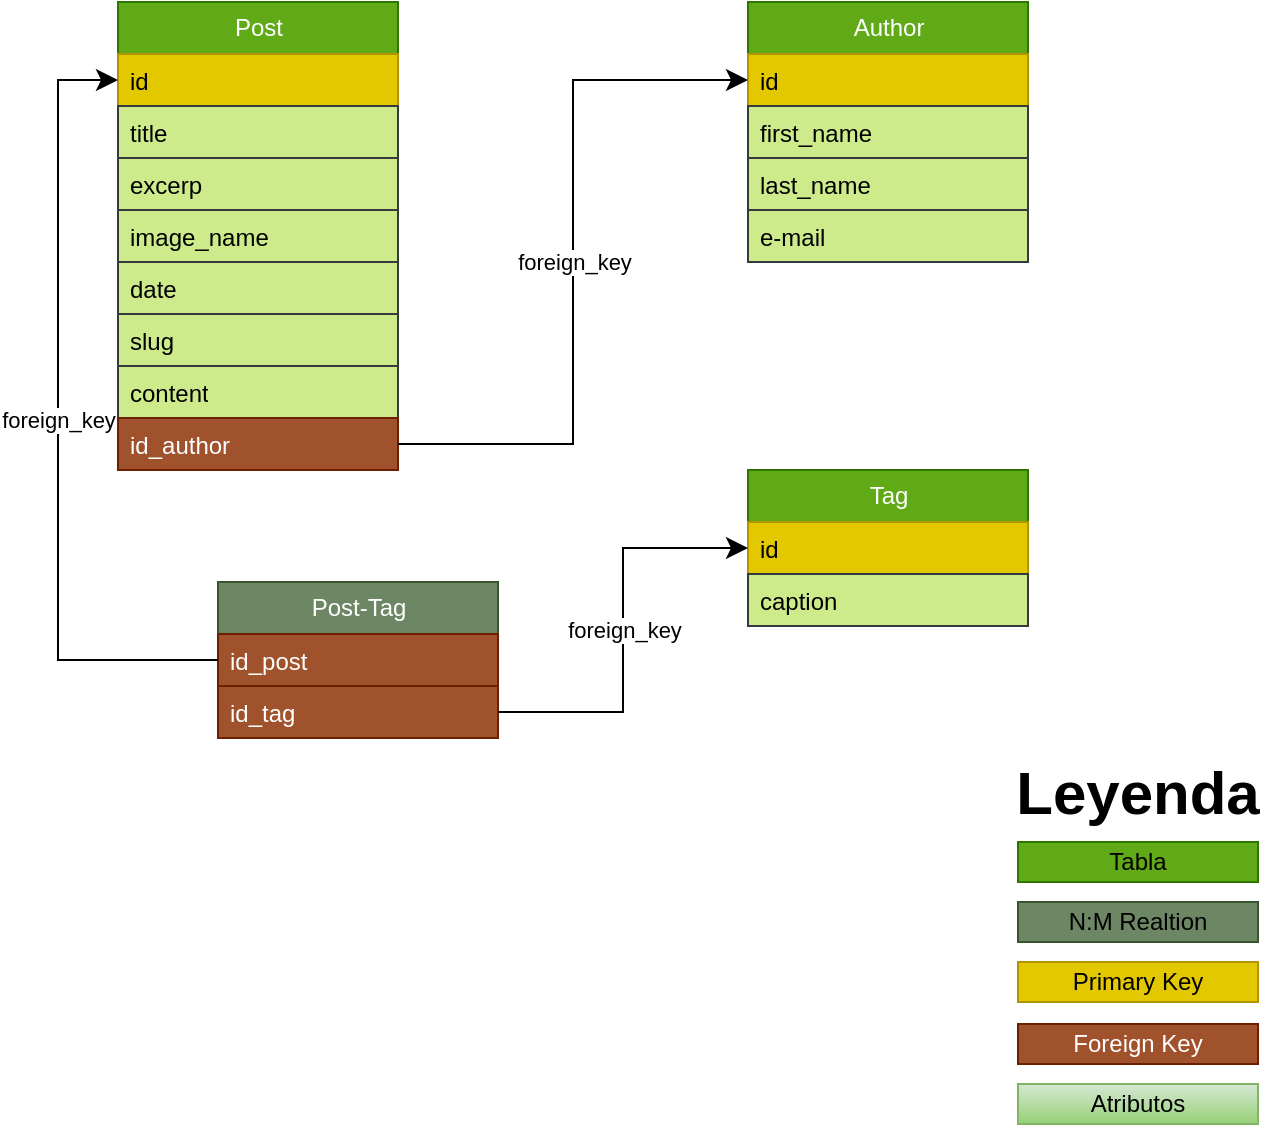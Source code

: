 <mxfile>
    <diagram id="V3rdtHlrst5wwTX_dT7N" name="Página-1">
        <mxGraphModel dx="1210" dy="748" grid="1" gridSize="10" guides="1" tooltips="1" connect="1" arrows="1" fold="1" page="1" pageScale="1" pageWidth="850" pageHeight="1100" math="0" shadow="0">
            <root>
                <mxCell id="0"/>
                <mxCell id="1" parent="0"/>
                <mxCell id="4" value="Post" style="swimlane;fontStyle=0;childLayout=stackLayout;horizontal=1;startSize=26;fillColor=#60a917;horizontalStack=0;resizeParent=1;resizeParentMax=0;resizeLast=0;collapsible=1;marginBottom=0;html=1;fontColor=#ffffff;strokeColor=#2D7600;" vertex="1" parent="1">
                    <mxGeometry x="190" y="40" width="140" height="234" as="geometry"/>
                </mxCell>
                <mxCell id="25" value="id" style="text;strokeColor=#B09500;fillColor=#e3c800;align=left;verticalAlign=top;spacingLeft=4;spacingRight=4;overflow=hidden;rotatable=0;points=[[0,0.5],[1,0.5]];portConstraint=eastwest;whiteSpace=wrap;html=1;fontColor=#000000;" vertex="1" parent="4">
                    <mxGeometry y="26" width="140" height="26" as="geometry"/>
                </mxCell>
                <mxCell id="5" value="title&lt;br&gt;" style="text;strokeColor=#36393d;fillColor=#cdeb8b;align=left;verticalAlign=top;spacingLeft=4;spacingRight=4;overflow=hidden;rotatable=0;points=[[0,0.5],[1,0.5]];portConstraint=eastwest;whiteSpace=wrap;html=1;fontColor=#000000;" vertex="1" parent="4">
                    <mxGeometry y="52" width="140" height="26" as="geometry"/>
                </mxCell>
                <mxCell id="6" value="excerp" style="text;strokeColor=#36393d;fillColor=#cdeb8b;align=left;verticalAlign=top;spacingLeft=4;spacingRight=4;overflow=hidden;rotatable=0;points=[[0,0.5],[1,0.5]];portConstraint=eastwest;whiteSpace=wrap;html=1;fontColor=#000000;" vertex="1" parent="4">
                    <mxGeometry y="78" width="140" height="26" as="geometry"/>
                </mxCell>
                <mxCell id="7" value="image_name" style="text;strokeColor=#36393d;fillColor=#cdeb8b;align=left;verticalAlign=top;spacingLeft=4;spacingRight=4;overflow=hidden;rotatable=0;points=[[0,0.5],[1,0.5]];portConstraint=eastwest;whiteSpace=wrap;html=1;fontColor=#000000;" vertex="1" parent="4">
                    <mxGeometry y="104" width="140" height="26" as="geometry"/>
                </mxCell>
                <mxCell id="10" value="date" style="text;strokeColor=#36393d;fillColor=#cdeb8b;align=left;verticalAlign=top;spacingLeft=4;spacingRight=4;overflow=hidden;rotatable=0;points=[[0,0.5],[1,0.5]];portConstraint=eastwest;whiteSpace=wrap;html=1;fontColor=#000000;" vertex="1" parent="4">
                    <mxGeometry y="130" width="140" height="26" as="geometry"/>
                </mxCell>
                <mxCell id="9" value="slug" style="text;strokeColor=#36393d;fillColor=#cdeb8b;align=left;verticalAlign=top;spacingLeft=4;spacingRight=4;overflow=hidden;rotatable=0;points=[[0,0.5],[1,0.5]];portConstraint=eastwest;whiteSpace=wrap;html=1;fontColor=#000000;" vertex="1" parent="4">
                    <mxGeometry y="156" width="140" height="26" as="geometry"/>
                </mxCell>
                <mxCell id="8" value="content" style="text;strokeColor=#36393d;fillColor=#cdeb8b;align=left;verticalAlign=top;spacingLeft=4;spacingRight=4;overflow=hidden;rotatable=0;points=[[0,0.5],[1,0.5]];portConstraint=eastwest;whiteSpace=wrap;html=1;fontColor=#000000;" vertex="1" parent="4">
                    <mxGeometry y="182" width="140" height="26" as="geometry"/>
                </mxCell>
                <mxCell id="23" value="id_author" style="text;strokeColor=#6D1F00;fillColor=#a0522d;align=left;verticalAlign=top;spacingLeft=4;spacingRight=4;overflow=hidden;rotatable=0;points=[[0,0.5],[1,0.5]];portConstraint=eastwest;whiteSpace=wrap;html=1;fontColor=#ffffff;" vertex="1" parent="4">
                    <mxGeometry y="208" width="140" height="26" as="geometry"/>
                </mxCell>
                <mxCell id="11" value="Author" style="swimlane;fontStyle=0;childLayout=stackLayout;horizontal=1;startSize=26;fillColor=#60a917;horizontalStack=0;resizeParent=1;resizeParentMax=0;resizeLast=0;collapsible=1;marginBottom=0;html=1;fontColor=#ffffff;strokeColor=#2D7600;" vertex="1" parent="1">
                    <mxGeometry x="505" y="40" width="140" height="130" as="geometry"/>
                </mxCell>
                <mxCell id="24" value="id" style="text;strokeColor=#B09500;fillColor=#e3c800;align=left;verticalAlign=top;spacingLeft=4;spacingRight=4;overflow=hidden;rotatable=0;points=[[0,0.5],[1,0.5]];portConstraint=eastwest;whiteSpace=wrap;html=1;fontColor=#000000;" vertex="1" parent="11">
                    <mxGeometry y="26" width="140" height="26" as="geometry"/>
                </mxCell>
                <mxCell id="12" value="first_name" style="text;strokeColor=#36393d;fillColor=#cdeb8b;align=left;verticalAlign=top;spacingLeft=4;spacingRight=4;overflow=hidden;rotatable=0;points=[[0,0.5],[1,0.5]];portConstraint=eastwest;whiteSpace=wrap;html=1;fontColor=#000000;" vertex="1" parent="11">
                    <mxGeometry y="52" width="140" height="26" as="geometry"/>
                </mxCell>
                <mxCell id="13" value="last_name" style="text;strokeColor=#36393d;fillColor=#cdeb8b;align=left;verticalAlign=top;spacingLeft=4;spacingRight=4;overflow=hidden;rotatable=0;points=[[0,0.5],[1,0.5]];portConstraint=eastwest;whiteSpace=wrap;html=1;fontColor=#000000;" vertex="1" parent="11">
                    <mxGeometry y="78" width="140" height="26" as="geometry"/>
                </mxCell>
                <mxCell id="14" value="e-mail" style="text;strokeColor=#36393d;fillColor=#cdeb8b;align=left;verticalAlign=top;spacingLeft=4;spacingRight=4;overflow=hidden;rotatable=0;points=[[0,0.5],[1,0.5]];portConstraint=eastwest;whiteSpace=wrap;html=1;fontColor=#000000;" vertex="1" parent="11">
                    <mxGeometry y="104" width="140" height="26" as="geometry"/>
                </mxCell>
                <mxCell id="19" value="Tag" style="swimlane;fontStyle=0;childLayout=stackLayout;horizontal=1;startSize=26;fillColor=#60a917;horizontalStack=0;resizeParent=1;resizeParentMax=0;resizeLast=0;collapsible=1;marginBottom=0;html=1;fontColor=#ffffff;strokeColor=#2D7600;" vertex="1" parent="1">
                    <mxGeometry x="505" y="274" width="140" height="78" as="geometry"/>
                </mxCell>
                <mxCell id="26" value="id" style="text;strokeColor=#B09500;fillColor=#e3c800;align=left;verticalAlign=top;spacingLeft=4;spacingRight=4;overflow=hidden;rotatable=0;points=[[0,0.5],[1,0.5]];portConstraint=eastwest;whiteSpace=wrap;html=1;fontColor=#000000;" vertex="1" parent="19">
                    <mxGeometry y="26" width="140" height="26" as="geometry"/>
                </mxCell>
                <mxCell id="20" value="caption" style="text;strokeColor=#36393d;fillColor=#cdeb8b;align=left;verticalAlign=top;spacingLeft=4;spacingRight=4;overflow=hidden;rotatable=0;points=[[0,0.5],[1,0.5]];portConstraint=eastwest;whiteSpace=wrap;html=1;fontColor=#000000;" vertex="1" parent="19">
                    <mxGeometry y="52" width="140" height="26" as="geometry"/>
                </mxCell>
                <mxCell id="28" value="foreign_key" style="edgeStyle=elbowEdgeStyle;elbow=horizontal;endArrow=classic;html=1;curved=0;rounded=0;endSize=8;startSize=8;exitX=1;exitY=0.5;exitDx=0;exitDy=0;entryX=0;entryY=0.5;entryDx=0;entryDy=0;" edge="1" parent="1" source="23" target="24">
                    <mxGeometry width="50" height="50" relative="1" as="geometry">
                        <mxPoint x="700" y="410" as="sourcePoint"/>
                        <mxPoint x="370" y="110" as="targetPoint"/>
                    </mxGeometry>
                </mxCell>
                <mxCell id="29" value="Post-Tag" style="swimlane;fontStyle=0;childLayout=stackLayout;horizontal=1;startSize=26;fillColor=#6d8764;horizontalStack=0;resizeParent=1;resizeParentMax=0;resizeLast=0;collapsible=1;marginBottom=0;html=1;fontColor=#ffffff;strokeColor=#3A5431;" vertex="1" parent="1">
                    <mxGeometry x="240" y="330" width="140" height="78" as="geometry"/>
                </mxCell>
                <mxCell id="30" value="id_post" style="text;strokeColor=#6D1F00;fillColor=#a0522d;align=left;verticalAlign=top;spacingLeft=4;spacingRight=4;overflow=hidden;rotatable=0;points=[[0,0.5],[1,0.5]];portConstraint=eastwest;whiteSpace=wrap;html=1;fontColor=#ffffff;" vertex="1" parent="29">
                    <mxGeometry y="26" width="140" height="26" as="geometry"/>
                </mxCell>
                <mxCell id="31" value="id_tag" style="text;strokeColor=#6D1F00;fillColor=#a0522d;align=left;verticalAlign=top;spacingLeft=4;spacingRight=4;overflow=hidden;rotatable=0;points=[[0,0.5],[1,0.5]];portConstraint=eastwest;whiteSpace=wrap;html=1;fontColor=#ffffff;" vertex="1" parent="29">
                    <mxGeometry y="52" width="140" height="26" as="geometry"/>
                </mxCell>
                <mxCell id="33" value="foreign_key&lt;br&gt;" style="edgeStyle=elbowEdgeStyle;elbow=horizontal;endArrow=classic;html=1;curved=0;rounded=0;endSize=8;startSize=8;exitX=0;exitY=0.5;exitDx=0;exitDy=0;entryX=0;entryY=0.5;entryDx=0;entryDy=0;" edge="1" parent="1" source="30" target="25">
                    <mxGeometry width="50" height="50" relative="1" as="geometry">
                        <mxPoint x="700" y="410" as="sourcePoint"/>
                        <mxPoint x="80" y="160" as="targetPoint"/>
                        <Array as="points">
                            <mxPoint x="160" y="230"/>
                        </Array>
                    </mxGeometry>
                </mxCell>
                <mxCell id="34" value="foreign_key" style="edgeStyle=elbowEdgeStyle;elbow=horizontal;endArrow=classic;html=1;curved=0;rounded=0;endSize=8;startSize=8;exitX=1;exitY=0.5;exitDx=0;exitDy=0;labelBorderColor=none;entryX=0;entryY=0.5;entryDx=0;entryDy=0;" edge="1" parent="1" source="31" target="26">
                    <mxGeometry width="50" height="50" relative="1" as="geometry">
                        <mxPoint x="700" y="410" as="sourcePoint"/>
                        <mxPoint x="500" y="400" as="targetPoint"/>
                    </mxGeometry>
                </mxCell>
                <mxCell id="38" value="Primary Key" style="rounded=0;whiteSpace=wrap;html=1;fillColor=#e3c800;strokeColor=#B09500;fontColor=#000000;" vertex="1" parent="1">
                    <mxGeometry x="640" y="520" width="120" height="20" as="geometry"/>
                </mxCell>
                <mxCell id="39" value="Foreign Key" style="rounded=0;whiteSpace=wrap;html=1;fontColor=#ffffff;fillColor=#a0522d;strokeColor=#6D1F00;" vertex="1" parent="1">
                    <mxGeometry x="640" y="551" width="120" height="20" as="geometry"/>
                </mxCell>
                <mxCell id="40" value="&lt;font color=&quot;#000000&quot;&gt;Atributos&lt;/font&gt;" style="rounded=0;whiteSpace=wrap;html=1;fillColor=#d5e8d4;gradientColor=#97d077;strokeColor=#82b366;" vertex="1" parent="1">
                    <mxGeometry x="640" y="581" width="120" height="20" as="geometry"/>
                </mxCell>
                <mxCell id="43" value="Leyenda" style="text;html=1;align=center;verticalAlign=middle;whiteSpace=wrap;rounded=0;fontSize=30;horizontal=1;fontStyle=1;labelBackgroundColor=default;" vertex="1" parent="1">
                    <mxGeometry x="640" y="420" width="120" height="30" as="geometry"/>
                </mxCell>
                <mxCell id="44" value="&lt;font color=&quot;#000000&quot;&gt;Tabla&lt;/font&gt;" style="rounded=0;whiteSpace=wrap;html=1;fillColor=#60a917;strokeColor=#2D7600;fontColor=#ffffff;" vertex="1" parent="1">
                    <mxGeometry x="640" y="460" width="120" height="20" as="geometry"/>
                </mxCell>
                <mxCell id="45" value="&lt;font color=&quot;#000000&quot;&gt;N:M Realtion&lt;/font&gt;" style="rounded=0;whiteSpace=wrap;html=1;fillColor=#6d8764;strokeColor=#3A5431;fontColor=#ffffff;" vertex="1" parent="1">
                    <mxGeometry x="640" y="490" width="120" height="20" as="geometry"/>
                </mxCell>
            </root>
        </mxGraphModel>
    </diagram>
</mxfile>